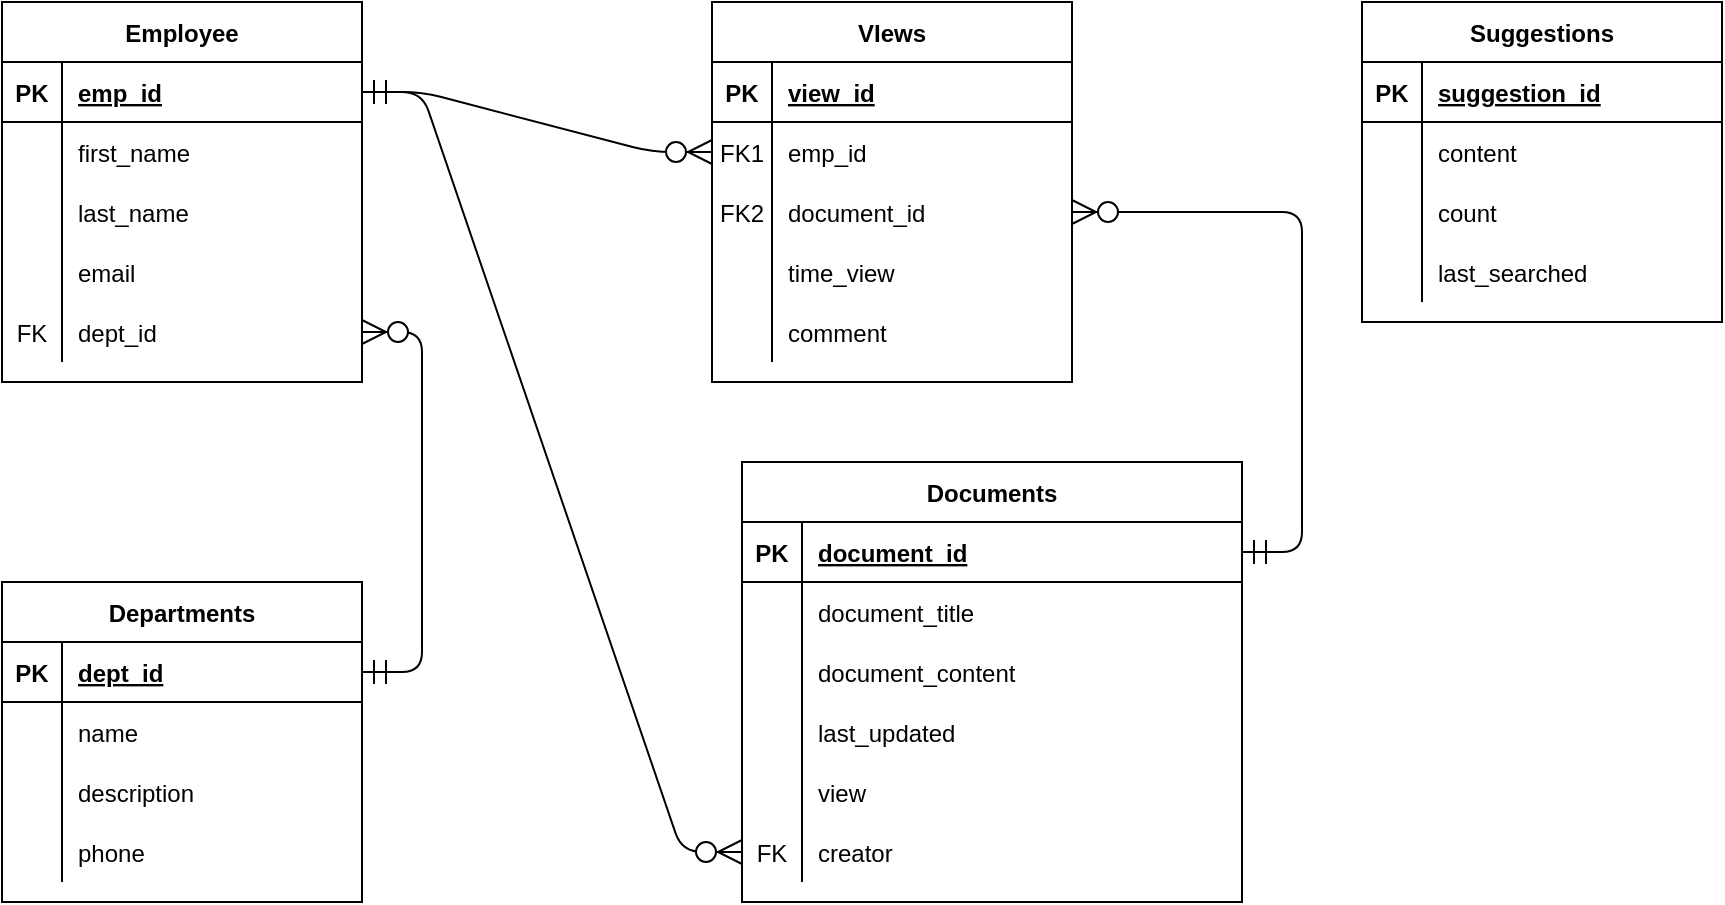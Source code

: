 <mxfile version="14.3.1" type="github">
  <diagram id="R2lEEEUBdFMjLlhIrx00" name="Page-1">
    <mxGraphModel dx="1102" dy="611" grid="1" gridSize="10" guides="1" tooltips="1" connect="1" arrows="1" fold="1" page="1" pageScale="1" pageWidth="850" pageHeight="1100" math="0" shadow="0" extFonts="Permanent Marker^https://fonts.googleapis.com/css?family=Permanent+Marker">
      <root>
        <mxCell id="0" />
        <mxCell id="1" parent="0" />
        <mxCell id="G8C2HKvousf60vdH2QP9-5" value="Documents" style="shape=table;startSize=30;container=1;collapsible=1;childLayout=tableLayout;fixedRows=1;rowLines=0;fontStyle=1;align=center;resizeLast=1;" vertex="1" parent="1">
          <mxGeometry x="490" y="510" width="250" height="220" as="geometry" />
        </mxCell>
        <mxCell id="G8C2HKvousf60vdH2QP9-6" value="" style="shape=partialRectangle;collapsible=0;dropTarget=0;pointerEvents=0;fillColor=none;points=[[0,0.5],[1,0.5]];portConstraint=eastwest;top=0;left=0;right=0;bottom=1;" vertex="1" parent="G8C2HKvousf60vdH2QP9-5">
          <mxGeometry y="30" width="250" height="30" as="geometry" />
        </mxCell>
        <mxCell id="G8C2HKvousf60vdH2QP9-7" value="PK" style="shape=partialRectangle;overflow=hidden;connectable=0;fillColor=none;top=0;left=0;bottom=0;right=0;fontStyle=1;" vertex="1" parent="G8C2HKvousf60vdH2QP9-6">
          <mxGeometry width="30" height="30" as="geometry" />
        </mxCell>
        <mxCell id="G8C2HKvousf60vdH2QP9-8" value="document_id" style="shape=partialRectangle;overflow=hidden;connectable=0;fillColor=none;top=0;left=0;bottom=0;right=0;align=left;spacingLeft=6;fontStyle=5;" vertex="1" parent="G8C2HKvousf60vdH2QP9-6">
          <mxGeometry x="30" width="220" height="30" as="geometry" />
        </mxCell>
        <mxCell id="G8C2HKvousf60vdH2QP9-9" value="" style="shape=partialRectangle;collapsible=0;dropTarget=0;pointerEvents=0;fillColor=none;points=[[0,0.5],[1,0.5]];portConstraint=eastwest;top=0;left=0;right=0;bottom=0;" vertex="1" parent="G8C2HKvousf60vdH2QP9-5">
          <mxGeometry y="60" width="250" height="30" as="geometry" />
        </mxCell>
        <mxCell id="G8C2HKvousf60vdH2QP9-10" value="" style="shape=partialRectangle;overflow=hidden;connectable=0;fillColor=none;top=0;left=0;bottom=0;right=0;" vertex="1" parent="G8C2HKvousf60vdH2QP9-9">
          <mxGeometry width="30" height="30" as="geometry" />
        </mxCell>
        <mxCell id="G8C2HKvousf60vdH2QP9-11" value="document_title" style="shape=partialRectangle;overflow=hidden;connectable=0;fillColor=none;top=0;left=0;bottom=0;right=0;align=left;spacingLeft=6;" vertex="1" parent="G8C2HKvousf60vdH2QP9-9">
          <mxGeometry x="30" width="220" height="30" as="geometry" />
        </mxCell>
        <mxCell id="G8C2HKvousf60vdH2QP9-12" value="" style="shape=partialRectangle;collapsible=0;dropTarget=0;pointerEvents=0;fillColor=none;points=[[0,0.5],[1,0.5]];portConstraint=eastwest;top=0;left=0;right=0;bottom=0;" vertex="1" parent="G8C2HKvousf60vdH2QP9-5">
          <mxGeometry y="90" width="250" height="30" as="geometry" />
        </mxCell>
        <mxCell id="G8C2HKvousf60vdH2QP9-13" value="" style="shape=partialRectangle;overflow=hidden;connectable=0;fillColor=none;top=0;left=0;bottom=0;right=0;" vertex="1" parent="G8C2HKvousf60vdH2QP9-12">
          <mxGeometry width="30" height="30" as="geometry" />
        </mxCell>
        <mxCell id="G8C2HKvousf60vdH2QP9-14" value="document_content" style="shape=partialRectangle;overflow=hidden;connectable=0;fillColor=none;top=0;left=0;bottom=0;right=0;align=left;spacingLeft=6;" vertex="1" parent="G8C2HKvousf60vdH2QP9-12">
          <mxGeometry x="30" width="220" height="30" as="geometry" />
        </mxCell>
        <mxCell id="G8C2HKvousf60vdH2QP9-60" value="" style="shape=partialRectangle;collapsible=0;dropTarget=0;pointerEvents=0;fillColor=none;points=[[0,0.5],[1,0.5]];portConstraint=eastwest;top=0;left=0;right=0;bottom=0;" vertex="1" parent="G8C2HKvousf60vdH2QP9-5">
          <mxGeometry y="120" width="250" height="30" as="geometry" />
        </mxCell>
        <mxCell id="G8C2HKvousf60vdH2QP9-61" value="" style="shape=partialRectangle;overflow=hidden;connectable=0;fillColor=none;top=0;left=0;bottom=0;right=0;" vertex="1" parent="G8C2HKvousf60vdH2QP9-60">
          <mxGeometry width="30" height="30" as="geometry" />
        </mxCell>
        <mxCell id="G8C2HKvousf60vdH2QP9-62" value="last_updated" style="shape=partialRectangle;overflow=hidden;connectable=0;fillColor=none;top=0;left=0;bottom=0;right=0;align=left;spacingLeft=6;" vertex="1" parent="G8C2HKvousf60vdH2QP9-60">
          <mxGeometry x="30" width="220" height="30" as="geometry" />
        </mxCell>
        <mxCell id="G8C2HKvousf60vdH2QP9-63" value="" style="shape=partialRectangle;collapsible=0;dropTarget=0;pointerEvents=0;fillColor=none;points=[[0,0.5],[1,0.5]];portConstraint=eastwest;top=0;left=0;right=0;bottom=0;" vertex="1" parent="G8C2HKvousf60vdH2QP9-5">
          <mxGeometry y="150" width="250" height="30" as="geometry" />
        </mxCell>
        <mxCell id="G8C2HKvousf60vdH2QP9-64" value="" style="shape=partialRectangle;overflow=hidden;connectable=0;fillColor=none;top=0;left=0;bottom=0;right=0;" vertex="1" parent="G8C2HKvousf60vdH2QP9-63">
          <mxGeometry width="30" height="30" as="geometry" />
        </mxCell>
        <mxCell id="G8C2HKvousf60vdH2QP9-65" value="view" style="shape=partialRectangle;overflow=hidden;connectable=0;fillColor=none;top=0;left=0;bottom=0;right=0;align=left;spacingLeft=6;" vertex="1" parent="G8C2HKvousf60vdH2QP9-63">
          <mxGeometry x="30" width="220" height="30" as="geometry" />
        </mxCell>
        <mxCell id="G8C2HKvousf60vdH2QP9-66" value="" style="shape=partialRectangle;collapsible=0;dropTarget=0;pointerEvents=0;fillColor=none;points=[[0,0.5],[1,0.5]];portConstraint=eastwest;top=0;left=0;right=0;bottom=0;" vertex="1" parent="G8C2HKvousf60vdH2QP9-5">
          <mxGeometry y="180" width="250" height="30" as="geometry" />
        </mxCell>
        <mxCell id="G8C2HKvousf60vdH2QP9-67" value="FK" style="shape=partialRectangle;overflow=hidden;connectable=0;fillColor=none;top=0;left=0;bottom=0;right=0;" vertex="1" parent="G8C2HKvousf60vdH2QP9-66">
          <mxGeometry width="30" height="30" as="geometry" />
        </mxCell>
        <mxCell id="G8C2HKvousf60vdH2QP9-68" value="creator" style="shape=partialRectangle;overflow=hidden;connectable=0;fillColor=none;top=0;left=0;bottom=0;right=0;align=left;spacingLeft=6;" vertex="1" parent="G8C2HKvousf60vdH2QP9-66">
          <mxGeometry x="30" width="220" height="30" as="geometry" />
        </mxCell>
        <mxCell id="G8C2HKvousf60vdH2QP9-47" value="Employee" style="shape=table;startSize=30;container=1;collapsible=1;childLayout=tableLayout;fixedRows=1;rowLines=0;fontStyle=1;align=center;resizeLast=1;sketch=0;" vertex="1" parent="1">
          <mxGeometry x="120" y="280" width="180" height="190" as="geometry" />
        </mxCell>
        <mxCell id="G8C2HKvousf60vdH2QP9-48" value="" style="shape=partialRectangle;collapsible=0;dropTarget=0;pointerEvents=0;fillColor=none;top=0;left=0;bottom=1;right=0;points=[[0,0.5],[1,0.5]];portConstraint=eastwest;" vertex="1" parent="G8C2HKvousf60vdH2QP9-47">
          <mxGeometry y="30" width="180" height="30" as="geometry" />
        </mxCell>
        <mxCell id="G8C2HKvousf60vdH2QP9-49" value="PK" style="shape=partialRectangle;connectable=0;fillColor=none;top=0;left=0;bottom=0;right=0;fontStyle=1;overflow=hidden;" vertex="1" parent="G8C2HKvousf60vdH2QP9-48">
          <mxGeometry width="30" height="30" as="geometry" />
        </mxCell>
        <mxCell id="G8C2HKvousf60vdH2QP9-50" value="emp_id" style="shape=partialRectangle;connectable=0;fillColor=none;top=0;left=0;bottom=0;right=0;align=left;spacingLeft=6;fontStyle=5;overflow=hidden;" vertex="1" parent="G8C2HKvousf60vdH2QP9-48">
          <mxGeometry x="30" width="150" height="30" as="geometry" />
        </mxCell>
        <mxCell id="G8C2HKvousf60vdH2QP9-51" value="" style="shape=partialRectangle;collapsible=0;dropTarget=0;pointerEvents=0;fillColor=none;top=0;left=0;bottom=0;right=0;points=[[0,0.5],[1,0.5]];portConstraint=eastwest;" vertex="1" parent="G8C2HKvousf60vdH2QP9-47">
          <mxGeometry y="60" width="180" height="30" as="geometry" />
        </mxCell>
        <mxCell id="G8C2HKvousf60vdH2QP9-52" value="" style="shape=partialRectangle;connectable=0;fillColor=none;top=0;left=0;bottom=0;right=0;editable=1;overflow=hidden;" vertex="1" parent="G8C2HKvousf60vdH2QP9-51">
          <mxGeometry width="30" height="30" as="geometry" />
        </mxCell>
        <mxCell id="G8C2HKvousf60vdH2QP9-53" value="first_name" style="shape=partialRectangle;connectable=0;fillColor=none;top=0;left=0;bottom=0;right=0;align=left;spacingLeft=6;overflow=hidden;" vertex="1" parent="G8C2HKvousf60vdH2QP9-51">
          <mxGeometry x="30" width="150" height="30" as="geometry" />
        </mxCell>
        <mxCell id="G8C2HKvousf60vdH2QP9-54" value="" style="shape=partialRectangle;collapsible=0;dropTarget=0;pointerEvents=0;fillColor=none;top=0;left=0;bottom=0;right=0;points=[[0,0.5],[1,0.5]];portConstraint=eastwest;" vertex="1" parent="G8C2HKvousf60vdH2QP9-47">
          <mxGeometry y="90" width="180" height="30" as="geometry" />
        </mxCell>
        <mxCell id="G8C2HKvousf60vdH2QP9-55" value="" style="shape=partialRectangle;connectable=0;fillColor=none;top=0;left=0;bottom=0;right=0;editable=1;overflow=hidden;" vertex="1" parent="G8C2HKvousf60vdH2QP9-54">
          <mxGeometry width="30" height="30" as="geometry" />
        </mxCell>
        <mxCell id="G8C2HKvousf60vdH2QP9-56" value="last_name" style="shape=partialRectangle;connectable=0;fillColor=none;top=0;left=0;bottom=0;right=0;align=left;spacingLeft=6;overflow=hidden;" vertex="1" parent="G8C2HKvousf60vdH2QP9-54">
          <mxGeometry x="30" width="150" height="30" as="geometry" />
        </mxCell>
        <mxCell id="G8C2HKvousf60vdH2QP9-57" value="" style="shape=partialRectangle;collapsible=0;dropTarget=0;pointerEvents=0;fillColor=none;top=0;left=0;bottom=0;right=0;points=[[0,0.5],[1,0.5]];portConstraint=eastwest;" vertex="1" parent="G8C2HKvousf60vdH2QP9-47">
          <mxGeometry y="120" width="180" height="30" as="geometry" />
        </mxCell>
        <mxCell id="G8C2HKvousf60vdH2QP9-58" value="" style="shape=partialRectangle;connectable=0;fillColor=none;top=0;left=0;bottom=0;right=0;editable=1;overflow=hidden;" vertex="1" parent="G8C2HKvousf60vdH2QP9-57">
          <mxGeometry width="30" height="30" as="geometry" />
        </mxCell>
        <mxCell id="G8C2HKvousf60vdH2QP9-59" value="email" style="shape=partialRectangle;connectable=0;fillColor=none;top=0;left=0;bottom=0;right=0;align=left;spacingLeft=6;overflow=hidden;" vertex="1" parent="G8C2HKvousf60vdH2QP9-57">
          <mxGeometry x="30" width="150" height="30" as="geometry" />
        </mxCell>
        <mxCell id="G8C2HKvousf60vdH2QP9-75" value="" style="shape=partialRectangle;collapsible=0;dropTarget=0;pointerEvents=0;fillColor=none;top=0;left=0;bottom=0;right=0;points=[[0,0.5],[1,0.5]];portConstraint=eastwest;" vertex="1" parent="G8C2HKvousf60vdH2QP9-47">
          <mxGeometry y="150" width="180" height="30" as="geometry" />
        </mxCell>
        <mxCell id="G8C2HKvousf60vdH2QP9-76" value="FK" style="shape=partialRectangle;connectable=0;fillColor=none;top=0;left=0;bottom=0;right=0;editable=1;overflow=hidden;" vertex="1" parent="G8C2HKvousf60vdH2QP9-75">
          <mxGeometry width="30" height="30" as="geometry" />
        </mxCell>
        <mxCell id="G8C2HKvousf60vdH2QP9-77" value="dept_id" style="shape=partialRectangle;connectable=0;fillColor=none;top=0;left=0;bottom=0;right=0;align=left;spacingLeft=6;overflow=hidden;" vertex="1" parent="G8C2HKvousf60vdH2QP9-75">
          <mxGeometry x="30" width="150" height="30" as="geometry" />
        </mxCell>
        <mxCell id="G8C2HKvousf60vdH2QP9-78" value="Departments" style="shape=table;startSize=30;container=1;collapsible=1;childLayout=tableLayout;fixedRows=1;rowLines=0;fontStyle=1;align=center;resizeLast=1;sketch=0;" vertex="1" parent="1">
          <mxGeometry x="120" y="570" width="180" height="160" as="geometry" />
        </mxCell>
        <mxCell id="G8C2HKvousf60vdH2QP9-79" value="" style="shape=partialRectangle;collapsible=0;dropTarget=0;pointerEvents=0;fillColor=none;top=0;left=0;bottom=1;right=0;points=[[0,0.5],[1,0.5]];portConstraint=eastwest;" vertex="1" parent="G8C2HKvousf60vdH2QP9-78">
          <mxGeometry y="30" width="180" height="30" as="geometry" />
        </mxCell>
        <mxCell id="G8C2HKvousf60vdH2QP9-80" value="PK" style="shape=partialRectangle;connectable=0;fillColor=none;top=0;left=0;bottom=0;right=0;fontStyle=1;overflow=hidden;" vertex="1" parent="G8C2HKvousf60vdH2QP9-79">
          <mxGeometry width="30" height="30" as="geometry" />
        </mxCell>
        <mxCell id="G8C2HKvousf60vdH2QP9-81" value="dept_id" style="shape=partialRectangle;connectable=0;fillColor=none;top=0;left=0;bottom=0;right=0;align=left;spacingLeft=6;fontStyle=5;overflow=hidden;" vertex="1" parent="G8C2HKvousf60vdH2QP9-79">
          <mxGeometry x="30" width="150" height="30" as="geometry" />
        </mxCell>
        <mxCell id="G8C2HKvousf60vdH2QP9-82" value="" style="shape=partialRectangle;collapsible=0;dropTarget=0;pointerEvents=0;fillColor=none;top=0;left=0;bottom=0;right=0;points=[[0,0.5],[1,0.5]];portConstraint=eastwest;" vertex="1" parent="G8C2HKvousf60vdH2QP9-78">
          <mxGeometry y="60" width="180" height="30" as="geometry" />
        </mxCell>
        <mxCell id="G8C2HKvousf60vdH2QP9-83" value="" style="shape=partialRectangle;connectable=0;fillColor=none;top=0;left=0;bottom=0;right=0;editable=1;overflow=hidden;" vertex="1" parent="G8C2HKvousf60vdH2QP9-82">
          <mxGeometry width="30" height="30" as="geometry" />
        </mxCell>
        <mxCell id="G8C2HKvousf60vdH2QP9-84" value="name" style="shape=partialRectangle;connectable=0;fillColor=none;top=0;left=0;bottom=0;right=0;align=left;spacingLeft=6;overflow=hidden;" vertex="1" parent="G8C2HKvousf60vdH2QP9-82">
          <mxGeometry x="30" width="150" height="30" as="geometry" />
        </mxCell>
        <mxCell id="G8C2HKvousf60vdH2QP9-85" value="" style="shape=partialRectangle;collapsible=0;dropTarget=0;pointerEvents=0;fillColor=none;top=0;left=0;bottom=0;right=0;points=[[0,0.5],[1,0.5]];portConstraint=eastwest;" vertex="1" parent="G8C2HKvousf60vdH2QP9-78">
          <mxGeometry y="90" width="180" height="30" as="geometry" />
        </mxCell>
        <mxCell id="G8C2HKvousf60vdH2QP9-86" value="" style="shape=partialRectangle;connectable=0;fillColor=none;top=0;left=0;bottom=0;right=0;editable=1;overflow=hidden;" vertex="1" parent="G8C2HKvousf60vdH2QP9-85">
          <mxGeometry width="30" height="30" as="geometry" />
        </mxCell>
        <mxCell id="G8C2HKvousf60vdH2QP9-87" value="description" style="shape=partialRectangle;connectable=0;fillColor=none;top=0;left=0;bottom=0;right=0;align=left;spacingLeft=6;overflow=hidden;" vertex="1" parent="G8C2HKvousf60vdH2QP9-85">
          <mxGeometry x="30" width="150" height="30" as="geometry" />
        </mxCell>
        <mxCell id="G8C2HKvousf60vdH2QP9-88" value="" style="shape=partialRectangle;collapsible=0;dropTarget=0;pointerEvents=0;fillColor=none;top=0;left=0;bottom=0;right=0;points=[[0,0.5],[1,0.5]];portConstraint=eastwest;" vertex="1" parent="G8C2HKvousf60vdH2QP9-78">
          <mxGeometry y="120" width="180" height="30" as="geometry" />
        </mxCell>
        <mxCell id="G8C2HKvousf60vdH2QP9-89" value="" style="shape=partialRectangle;connectable=0;fillColor=none;top=0;left=0;bottom=0;right=0;editable=1;overflow=hidden;" vertex="1" parent="G8C2HKvousf60vdH2QP9-88">
          <mxGeometry width="30" height="30" as="geometry" />
        </mxCell>
        <mxCell id="G8C2HKvousf60vdH2QP9-90" value="phone" style="shape=partialRectangle;connectable=0;fillColor=none;top=0;left=0;bottom=0;right=0;align=left;spacingLeft=6;overflow=hidden;" vertex="1" parent="G8C2HKvousf60vdH2QP9-88">
          <mxGeometry x="30" width="150" height="30" as="geometry" />
        </mxCell>
        <mxCell id="G8C2HKvousf60vdH2QP9-91" value="" style="edgeStyle=entityRelationEdgeStyle;fontSize=12;html=1;endArrow=ERzeroToMany;startArrow=ERmandOne;endSize=10;startSize=10;" edge="1" parent="1" source="G8C2HKvousf60vdH2QP9-79" target="G8C2HKvousf60vdH2QP9-75">
          <mxGeometry width="100" height="100" relative="1" as="geometry">
            <mxPoint x="710" y="640" as="sourcePoint" />
            <mxPoint x="810" y="540" as="targetPoint" />
          </mxGeometry>
        </mxCell>
        <mxCell id="G8C2HKvousf60vdH2QP9-93" value="" style="edgeStyle=entityRelationEdgeStyle;fontSize=12;html=1;endArrow=ERzeroToMany;startArrow=ERmandOne;endSize=10;startSize=10;" edge="1" parent="1" source="G8C2HKvousf60vdH2QP9-48" target="G8C2HKvousf60vdH2QP9-66">
          <mxGeometry width="100" height="100" relative="1" as="geometry">
            <mxPoint x="160" y="740" as="sourcePoint" />
            <mxPoint x="260" y="640" as="targetPoint" />
          </mxGeometry>
        </mxCell>
        <mxCell id="G8C2HKvousf60vdH2QP9-94" value="Suggestions" style="shape=table;startSize=30;container=1;collapsible=1;childLayout=tableLayout;fixedRows=1;rowLines=0;fontStyle=1;align=center;resizeLast=1;sketch=0;" vertex="1" parent="1">
          <mxGeometry x="800" y="280" width="180" height="160" as="geometry" />
        </mxCell>
        <mxCell id="G8C2HKvousf60vdH2QP9-95" value="" style="shape=partialRectangle;collapsible=0;dropTarget=0;pointerEvents=0;fillColor=none;top=0;left=0;bottom=1;right=0;points=[[0,0.5],[1,0.5]];portConstraint=eastwest;" vertex="1" parent="G8C2HKvousf60vdH2QP9-94">
          <mxGeometry y="30" width="180" height="30" as="geometry" />
        </mxCell>
        <mxCell id="G8C2HKvousf60vdH2QP9-96" value="PK" style="shape=partialRectangle;connectable=0;fillColor=none;top=0;left=0;bottom=0;right=0;fontStyle=1;overflow=hidden;" vertex="1" parent="G8C2HKvousf60vdH2QP9-95">
          <mxGeometry width="30" height="30" as="geometry" />
        </mxCell>
        <mxCell id="G8C2HKvousf60vdH2QP9-97" value="suggestion_id" style="shape=partialRectangle;connectable=0;fillColor=none;top=0;left=0;bottom=0;right=0;align=left;spacingLeft=6;fontStyle=5;overflow=hidden;" vertex="1" parent="G8C2HKvousf60vdH2QP9-95">
          <mxGeometry x="30" width="150" height="30" as="geometry" />
        </mxCell>
        <mxCell id="G8C2HKvousf60vdH2QP9-98" value="" style="shape=partialRectangle;collapsible=0;dropTarget=0;pointerEvents=0;fillColor=none;top=0;left=0;bottom=0;right=0;points=[[0,0.5],[1,0.5]];portConstraint=eastwest;" vertex="1" parent="G8C2HKvousf60vdH2QP9-94">
          <mxGeometry y="60" width="180" height="30" as="geometry" />
        </mxCell>
        <mxCell id="G8C2HKvousf60vdH2QP9-99" value="" style="shape=partialRectangle;connectable=0;fillColor=none;top=0;left=0;bottom=0;right=0;editable=1;overflow=hidden;" vertex="1" parent="G8C2HKvousf60vdH2QP9-98">
          <mxGeometry width="30" height="30" as="geometry" />
        </mxCell>
        <mxCell id="G8C2HKvousf60vdH2QP9-100" value="content" style="shape=partialRectangle;connectable=0;fillColor=none;top=0;left=0;bottom=0;right=0;align=left;spacingLeft=6;overflow=hidden;" vertex="1" parent="G8C2HKvousf60vdH2QP9-98">
          <mxGeometry x="30" width="150" height="30" as="geometry" />
        </mxCell>
        <mxCell id="G8C2HKvousf60vdH2QP9-101" value="" style="shape=partialRectangle;collapsible=0;dropTarget=0;pointerEvents=0;fillColor=none;top=0;left=0;bottom=0;right=0;points=[[0,0.5],[1,0.5]];portConstraint=eastwest;" vertex="1" parent="G8C2HKvousf60vdH2QP9-94">
          <mxGeometry y="90" width="180" height="30" as="geometry" />
        </mxCell>
        <mxCell id="G8C2HKvousf60vdH2QP9-102" value="" style="shape=partialRectangle;connectable=0;fillColor=none;top=0;left=0;bottom=0;right=0;editable=1;overflow=hidden;" vertex="1" parent="G8C2HKvousf60vdH2QP9-101">
          <mxGeometry width="30" height="30" as="geometry" />
        </mxCell>
        <mxCell id="G8C2HKvousf60vdH2QP9-103" value="count" style="shape=partialRectangle;connectable=0;fillColor=none;top=0;left=0;bottom=0;right=0;align=left;spacingLeft=6;overflow=hidden;" vertex="1" parent="G8C2HKvousf60vdH2QP9-101">
          <mxGeometry x="30" width="150" height="30" as="geometry" />
        </mxCell>
        <mxCell id="G8C2HKvousf60vdH2QP9-104" value="" style="shape=partialRectangle;collapsible=0;dropTarget=0;pointerEvents=0;fillColor=none;top=0;left=0;bottom=0;right=0;points=[[0,0.5],[1,0.5]];portConstraint=eastwest;" vertex="1" parent="G8C2HKvousf60vdH2QP9-94">
          <mxGeometry y="120" width="180" height="30" as="geometry" />
        </mxCell>
        <mxCell id="G8C2HKvousf60vdH2QP9-105" value="" style="shape=partialRectangle;connectable=0;fillColor=none;top=0;left=0;bottom=0;right=0;editable=1;overflow=hidden;" vertex="1" parent="G8C2HKvousf60vdH2QP9-104">
          <mxGeometry width="30" height="30" as="geometry" />
        </mxCell>
        <mxCell id="G8C2HKvousf60vdH2QP9-106" value="last_searched" style="shape=partialRectangle;connectable=0;fillColor=none;top=0;left=0;bottom=0;right=0;align=left;spacingLeft=6;overflow=hidden;" vertex="1" parent="G8C2HKvousf60vdH2QP9-104">
          <mxGeometry x="30" width="150" height="30" as="geometry" />
        </mxCell>
        <mxCell id="G8C2HKvousf60vdH2QP9-107" value="VIews" style="shape=table;startSize=30;container=1;collapsible=1;childLayout=tableLayout;fixedRows=1;rowLines=0;fontStyle=1;align=center;resizeLast=1;sketch=0;" vertex="1" parent="1">
          <mxGeometry x="475" y="280" width="180" height="190" as="geometry" />
        </mxCell>
        <mxCell id="G8C2HKvousf60vdH2QP9-108" value="" style="shape=partialRectangle;collapsible=0;dropTarget=0;pointerEvents=0;fillColor=none;top=0;left=0;bottom=1;right=0;points=[[0,0.5],[1,0.5]];portConstraint=eastwest;" vertex="1" parent="G8C2HKvousf60vdH2QP9-107">
          <mxGeometry y="30" width="180" height="30" as="geometry" />
        </mxCell>
        <mxCell id="G8C2HKvousf60vdH2QP9-109" value="PK" style="shape=partialRectangle;connectable=0;fillColor=none;top=0;left=0;bottom=0;right=0;fontStyle=1;overflow=hidden;" vertex="1" parent="G8C2HKvousf60vdH2QP9-108">
          <mxGeometry width="30" height="30" as="geometry" />
        </mxCell>
        <mxCell id="G8C2HKvousf60vdH2QP9-110" value="view_id" style="shape=partialRectangle;connectable=0;fillColor=none;top=0;left=0;bottom=0;right=0;align=left;spacingLeft=6;fontStyle=5;overflow=hidden;" vertex="1" parent="G8C2HKvousf60vdH2QP9-108">
          <mxGeometry x="30" width="150" height="30" as="geometry" />
        </mxCell>
        <mxCell id="G8C2HKvousf60vdH2QP9-111" value="" style="shape=partialRectangle;collapsible=0;dropTarget=0;pointerEvents=0;fillColor=none;top=0;left=0;bottom=0;right=0;points=[[0,0.5],[1,0.5]];portConstraint=eastwest;" vertex="1" parent="G8C2HKvousf60vdH2QP9-107">
          <mxGeometry y="60" width="180" height="30" as="geometry" />
        </mxCell>
        <mxCell id="G8C2HKvousf60vdH2QP9-112" value="FK1" style="shape=partialRectangle;connectable=0;fillColor=none;top=0;left=0;bottom=0;right=0;editable=1;overflow=hidden;" vertex="1" parent="G8C2HKvousf60vdH2QP9-111">
          <mxGeometry width="30" height="30" as="geometry" />
        </mxCell>
        <mxCell id="G8C2HKvousf60vdH2QP9-113" value="emp_id" style="shape=partialRectangle;connectable=0;fillColor=none;top=0;left=0;bottom=0;right=0;align=left;spacingLeft=6;overflow=hidden;" vertex="1" parent="G8C2HKvousf60vdH2QP9-111">
          <mxGeometry x="30" width="150" height="30" as="geometry" />
        </mxCell>
        <mxCell id="G8C2HKvousf60vdH2QP9-114" value="" style="shape=partialRectangle;collapsible=0;dropTarget=0;pointerEvents=0;fillColor=none;top=0;left=0;bottom=0;right=0;points=[[0,0.5],[1,0.5]];portConstraint=eastwest;" vertex="1" parent="G8C2HKvousf60vdH2QP9-107">
          <mxGeometry y="90" width="180" height="30" as="geometry" />
        </mxCell>
        <mxCell id="G8C2HKvousf60vdH2QP9-115" value="FK2" style="shape=partialRectangle;connectable=0;fillColor=none;top=0;left=0;bottom=0;right=0;editable=1;overflow=hidden;" vertex="1" parent="G8C2HKvousf60vdH2QP9-114">
          <mxGeometry width="30" height="30" as="geometry" />
        </mxCell>
        <mxCell id="G8C2HKvousf60vdH2QP9-116" value="document_id" style="shape=partialRectangle;connectable=0;fillColor=none;top=0;left=0;bottom=0;right=0;align=left;spacingLeft=6;overflow=hidden;" vertex="1" parent="G8C2HKvousf60vdH2QP9-114">
          <mxGeometry x="30" width="150" height="30" as="geometry" />
        </mxCell>
        <mxCell id="G8C2HKvousf60vdH2QP9-117" value="" style="shape=partialRectangle;collapsible=0;dropTarget=0;pointerEvents=0;fillColor=none;top=0;left=0;bottom=0;right=0;points=[[0,0.5],[1,0.5]];portConstraint=eastwest;" vertex="1" parent="G8C2HKvousf60vdH2QP9-107">
          <mxGeometry y="120" width="180" height="30" as="geometry" />
        </mxCell>
        <mxCell id="G8C2HKvousf60vdH2QP9-118" value="" style="shape=partialRectangle;connectable=0;fillColor=none;top=0;left=0;bottom=0;right=0;editable=1;overflow=hidden;" vertex="1" parent="G8C2HKvousf60vdH2QP9-117">
          <mxGeometry width="30" height="30" as="geometry" />
        </mxCell>
        <mxCell id="G8C2HKvousf60vdH2QP9-119" value="time_view" style="shape=partialRectangle;connectable=0;fillColor=none;top=0;left=0;bottom=0;right=0;align=left;spacingLeft=6;overflow=hidden;" vertex="1" parent="G8C2HKvousf60vdH2QP9-117">
          <mxGeometry x="30" width="150" height="30" as="geometry" />
        </mxCell>
        <mxCell id="G8C2HKvousf60vdH2QP9-123" value="" style="shape=partialRectangle;collapsible=0;dropTarget=0;pointerEvents=0;fillColor=none;top=0;left=0;bottom=0;right=0;points=[[0,0.5],[1,0.5]];portConstraint=eastwest;" vertex="1" parent="G8C2HKvousf60vdH2QP9-107">
          <mxGeometry y="150" width="180" height="30" as="geometry" />
        </mxCell>
        <mxCell id="G8C2HKvousf60vdH2QP9-124" value="" style="shape=partialRectangle;connectable=0;fillColor=none;top=0;left=0;bottom=0;right=0;editable=1;overflow=hidden;" vertex="1" parent="G8C2HKvousf60vdH2QP9-123">
          <mxGeometry width="30" height="30" as="geometry" />
        </mxCell>
        <mxCell id="G8C2HKvousf60vdH2QP9-125" value="comment" style="shape=partialRectangle;connectable=0;fillColor=none;top=0;left=0;bottom=0;right=0;align=left;spacingLeft=6;overflow=hidden;" vertex="1" parent="G8C2HKvousf60vdH2QP9-123">
          <mxGeometry x="30" width="150" height="30" as="geometry" />
        </mxCell>
        <mxCell id="G8C2HKvousf60vdH2QP9-120" value="" style="edgeStyle=entityRelationEdgeStyle;fontSize=12;html=1;endArrow=ERzeroToMany;startArrow=ERmandOne;endSize=10;startSize=10;" edge="1" parent="1" source="G8C2HKvousf60vdH2QP9-6" target="G8C2HKvousf60vdH2QP9-114">
          <mxGeometry width="100" height="100" relative="1" as="geometry">
            <mxPoint x="730" y="560" as="sourcePoint" />
            <mxPoint x="950" y="695" as="targetPoint" />
          </mxGeometry>
        </mxCell>
        <mxCell id="G8C2HKvousf60vdH2QP9-121" value="" style="edgeStyle=entityRelationEdgeStyle;fontSize=12;html=1;endArrow=ERzeroToMany;startArrow=ERmandOne;endSize=10;startSize=10;" edge="1" parent="1" source="G8C2HKvousf60vdH2QP9-48" target="G8C2HKvousf60vdH2QP9-111">
          <mxGeometry width="100" height="100" relative="1" as="geometry">
            <mxPoint x="710" y="630" as="sourcePoint" />
            <mxPoint x="930" y="765" as="targetPoint" />
          </mxGeometry>
        </mxCell>
      </root>
    </mxGraphModel>
  </diagram>
</mxfile>
